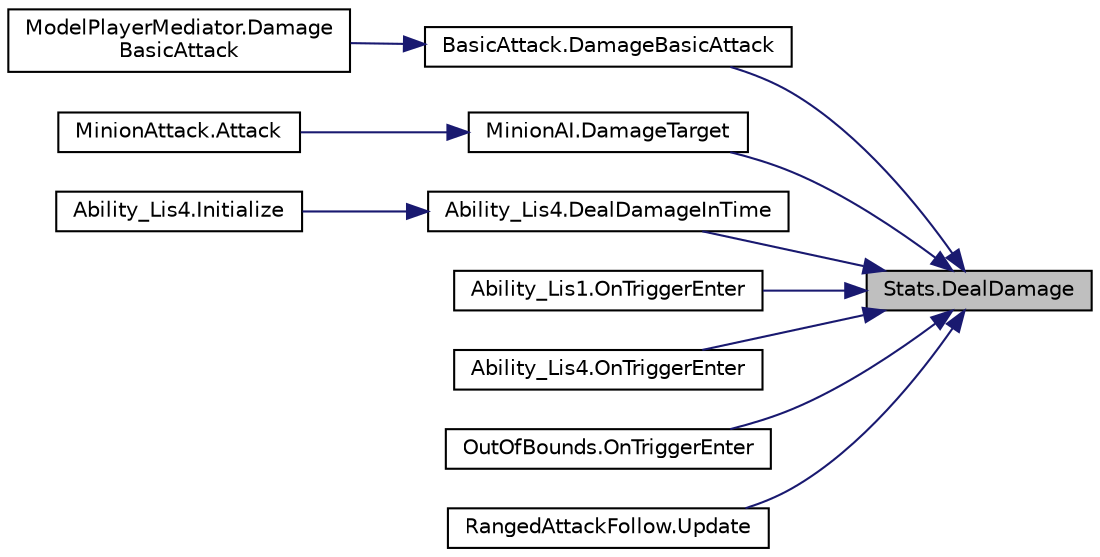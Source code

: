 digraph "Stats.DealDamage"
{
 // INTERACTIVE_SVG=YES
 // LATEX_PDF_SIZE
  edge [fontname="Helvetica",fontsize="10",labelfontname="Helvetica",labelfontsize="10"];
  node [fontname="Helvetica",fontsize="10",shape=record];
  rankdir="RL";
  Node1 [label="Stats.DealDamage",height=0.2,width=0.4,color="black", fillcolor="grey75", style="filled", fontcolor="black",tooltip="Specify the amount of damage and the Inventory that the amount of Gold will go in if it is hit for th..."];
  Node1 -> Node2 [dir="back",color="midnightblue",fontsize="10",style="solid",fontname="Helvetica"];
  Node2 [label="BasicAttack.DamageBasicAttack",height=0.2,width=0.4,color="black", fillcolor="white", style="filled",URL="$class_basic_attack.html#ab41a7fd3006e5a8a3d2d8399d41e630f",tooltip=" "];
  Node2 -> Node3 [dir="back",color="midnightblue",fontsize="10",style="solid",fontname="Helvetica"];
  Node3 [label="ModelPlayerMediator.Damage\lBasicAttack",height=0.2,width=0.4,color="black", fillcolor="white", style="filled",URL="$class_model_player_mediator.html#a4fbf51870eca9fe09be5598b1b610749",tooltip=" "];
  Node1 -> Node4 [dir="back",color="midnightblue",fontsize="10",style="solid",fontname="Helvetica"];
  Node4 [label="MinionAI.DamageTarget",height=0.2,width=0.4,color="black", fillcolor="white", style="filled",URL="$class_minion_a_i.html#a09c01338937d9f42fa47d55ca1a36cb6",tooltip=" "];
  Node4 -> Node5 [dir="back",color="midnightblue",fontsize="10",style="solid",fontname="Helvetica"];
  Node5 [label="MinionAttack.Attack",height=0.2,width=0.4,color="black", fillcolor="white", style="filled",URL="$class_minion_attack.html#a9302ebf23d762d3fad0506021ded19d5",tooltip=" "];
  Node1 -> Node6 [dir="back",color="midnightblue",fontsize="10",style="solid",fontname="Helvetica"];
  Node6 [label="Ability_Lis4.DealDamageInTime",height=0.2,width=0.4,color="black", fillcolor="white", style="filled",URL="$class_ability___lis4.html#abf66fa4ed9cc553dc8ab52d7bbd12406",tooltip=" "];
  Node6 -> Node7 [dir="back",color="midnightblue",fontsize="10",style="solid",fontname="Helvetica"];
  Node7 [label="Ability_Lis4.Initialize",height=0.2,width=0.4,color="black", fillcolor="white", style="filled",URL="$class_ability___lis4.html#a81b6301f39ee1f8a105aaf40bb6ec51e",tooltip=" "];
  Node1 -> Node8 [dir="back",color="midnightblue",fontsize="10",style="solid",fontname="Helvetica"];
  Node8 [label="Ability_Lis1.OnTriggerEnter",height=0.2,width=0.4,color="black", fillcolor="white", style="filled",URL="$class_ability___lis1.html#afd1d7924ca79144a0e19a84705b7590e",tooltip=" "];
  Node1 -> Node9 [dir="back",color="midnightblue",fontsize="10",style="solid",fontname="Helvetica"];
  Node9 [label="Ability_Lis4.OnTriggerEnter",height=0.2,width=0.4,color="black", fillcolor="white", style="filled",URL="$class_ability___lis4.html#a4497c50ddbd3f508448a76a1eafdd203",tooltip=" "];
  Node1 -> Node10 [dir="back",color="midnightblue",fontsize="10",style="solid",fontname="Helvetica"];
  Node10 [label="OutOfBounds.OnTriggerEnter",height=0.2,width=0.4,color="black", fillcolor="white", style="filled",URL="$class_out_of_bounds.html#a17995358e6ec7014c0e35845aa4e7890",tooltip=" "];
  Node1 -> Node11 [dir="back",color="midnightblue",fontsize="10",style="solid",fontname="Helvetica"];
  Node11 [label="RangedAttackFollow.Update",height=0.2,width=0.4,color="black", fillcolor="white", style="filled",URL="$class_ranged_attack_follow.html#a3af5fcd78604ae899fb6c46c184987fa",tooltip=" "];
}
